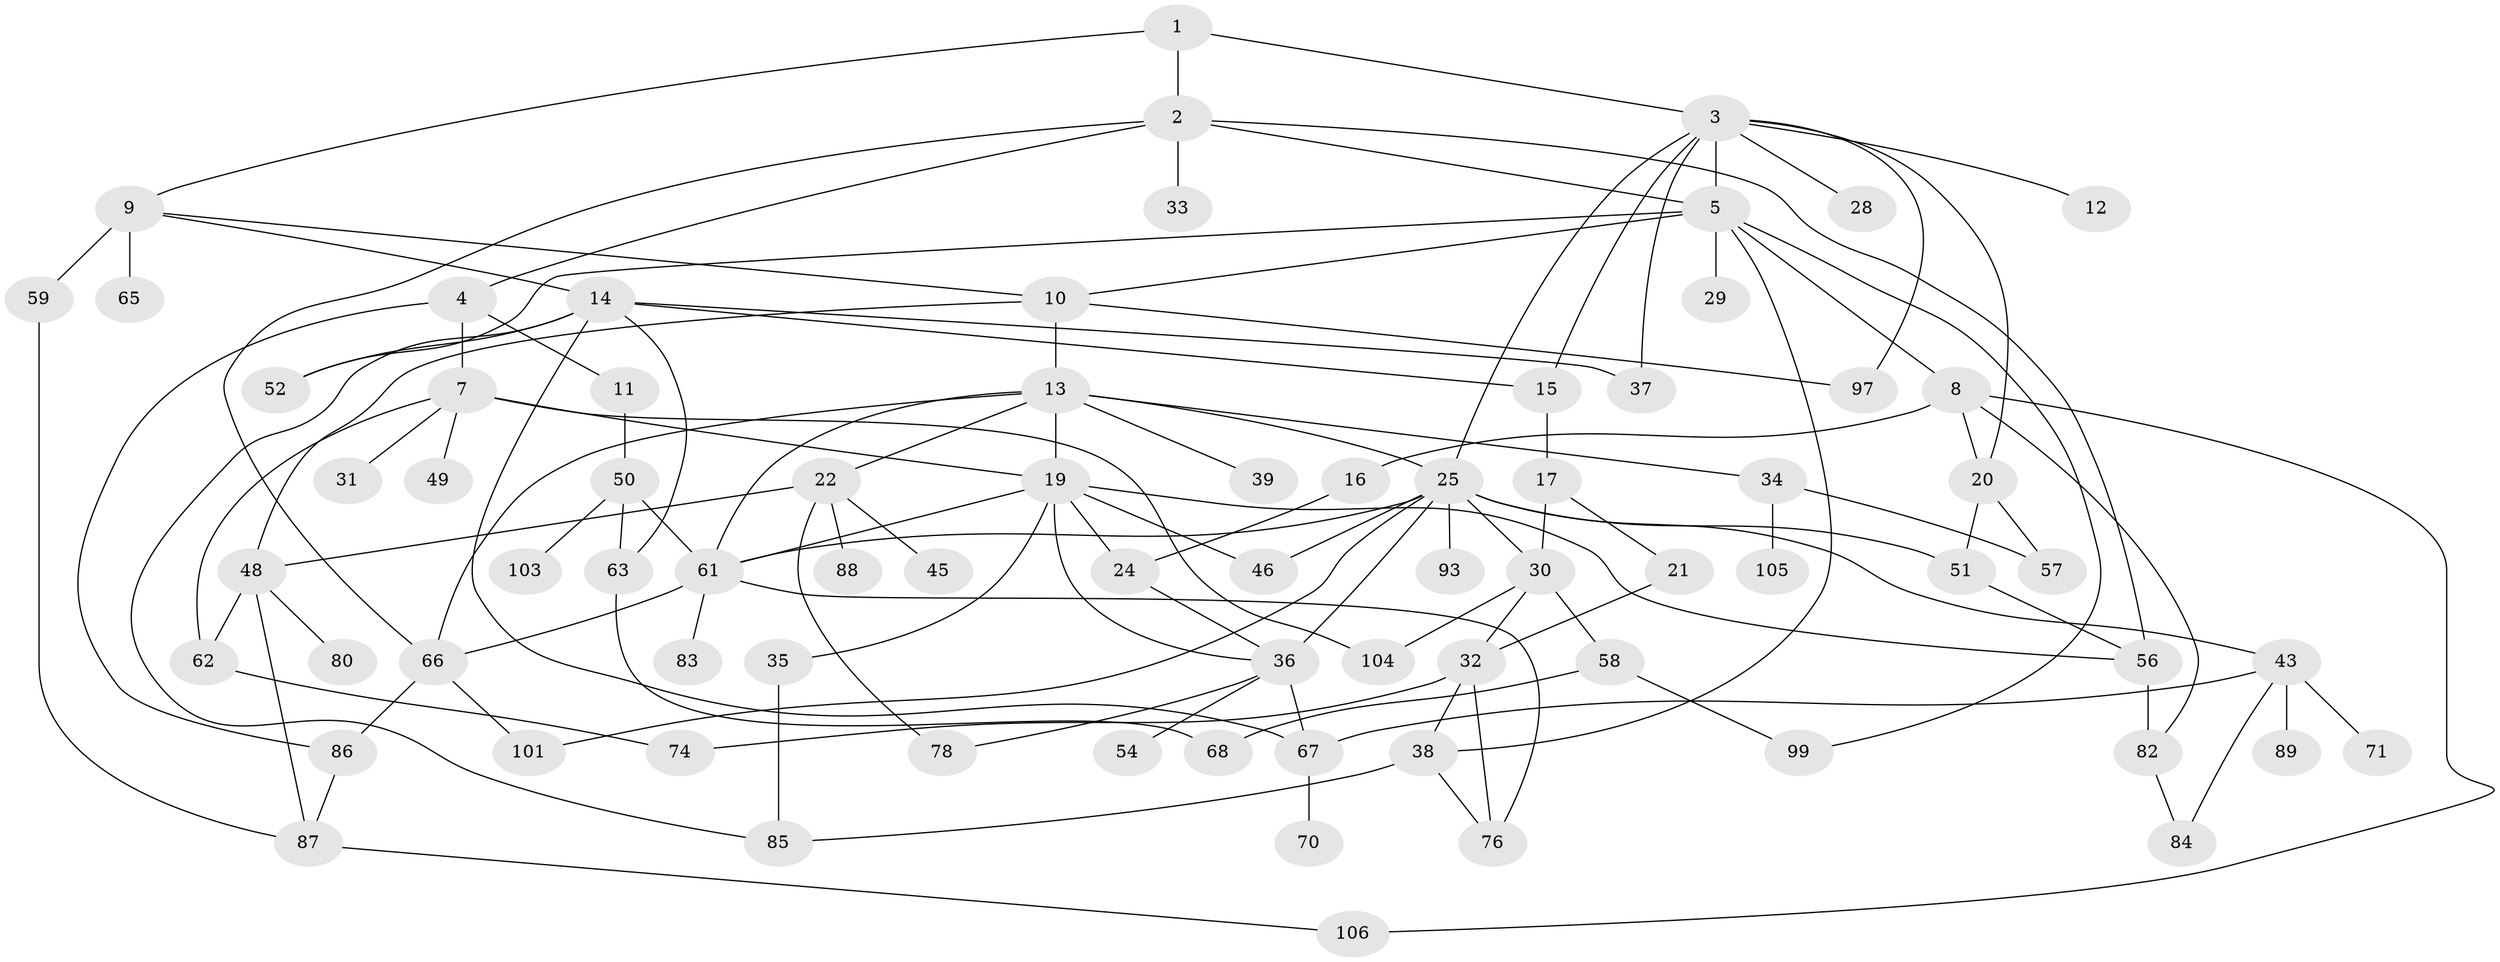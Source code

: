 // Generated by graph-tools (version 1.1) at 2025/23/03/03/25 07:23:34]
// undirected, 76 vertices, 121 edges
graph export_dot {
graph [start="1"]
  node [color=gray90,style=filled];
  1;
  2 [super="+73"];
  3 [super="+6"];
  4 [super="+41"];
  5 [super="+91"];
  7 [super="+23"];
  8;
  9 [super="+44"];
  10 [super="+27"];
  11;
  12;
  13 [super="+40"];
  14 [super="+18"];
  15 [super="+107"];
  16 [super="+75"];
  17;
  19 [super="+26"];
  20 [super="+79"];
  21;
  22 [super="+47"];
  24;
  25 [super="+42"];
  28;
  29;
  30 [super="+109"];
  31;
  32 [super="+53"];
  33;
  34;
  35;
  36 [super="+60"];
  37;
  38 [super="+96"];
  39;
  43;
  45;
  46 [super="+90"];
  48 [super="+72"];
  49;
  50 [super="+94"];
  51;
  52 [super="+55"];
  54;
  56 [super="+98"];
  57;
  58;
  59;
  61 [super="+77"];
  62;
  63 [super="+64"];
  65;
  66 [super="+100"];
  67 [super="+69"];
  68 [super="+108"];
  70;
  71;
  74;
  76 [super="+81"];
  78;
  80;
  82 [super="+92"];
  83;
  84;
  85 [super="+95"];
  86;
  87 [super="+102"];
  88;
  89;
  93;
  97;
  99;
  101;
  103;
  104;
  105;
  106;
  1 -- 2;
  1 -- 3;
  1 -- 9;
  2 -- 4;
  2 -- 33;
  2 -- 66;
  2 -- 5;
  2 -- 56;
  3 -- 5;
  3 -- 20;
  3 -- 15;
  3 -- 97;
  3 -- 37;
  3 -- 12;
  3 -- 28;
  3 -- 25;
  4 -- 7;
  4 -- 11;
  4 -- 86;
  5 -- 8;
  5 -- 29;
  5 -- 10;
  5 -- 99;
  5 -- 52;
  5 -- 38;
  7 -- 31;
  7 -- 49;
  7 -- 104;
  7 -- 19;
  7 -- 62;
  8 -- 16;
  8 -- 106;
  8 -- 20;
  8 -- 82;
  9 -- 10;
  9 -- 14;
  9 -- 65;
  9 -- 59;
  10 -- 13;
  10 -- 97;
  10 -- 48;
  11 -- 50 [weight=2];
  13 -- 19;
  13 -- 22;
  13 -- 25;
  13 -- 34;
  13 -- 39 [weight=2];
  13 -- 66 [weight=2];
  13 -- 61;
  14 -- 15;
  14 -- 52;
  14 -- 63;
  14 -- 37;
  14 -- 67;
  14 -- 85;
  15 -- 17;
  16 -- 24;
  17 -- 21;
  17 -- 30;
  19 -- 24;
  19 -- 35;
  19 -- 56;
  19 -- 61;
  19 -- 36;
  19 -- 46;
  20 -- 51;
  20 -- 57;
  21 -- 32;
  22 -- 45;
  22 -- 48 [weight=2];
  22 -- 88;
  22 -- 78;
  24 -- 36;
  25 -- 36;
  25 -- 46;
  25 -- 93;
  25 -- 51;
  25 -- 30;
  25 -- 101;
  25 -- 43;
  25 -- 61;
  30 -- 58;
  30 -- 104;
  30 -- 32;
  32 -- 38;
  32 -- 76;
  32 -- 74;
  34 -- 57;
  34 -- 105;
  35 -- 85;
  36 -- 54;
  36 -- 67;
  36 -- 78;
  38 -- 76;
  38 -- 85;
  43 -- 71;
  43 -- 84;
  43 -- 89;
  43 -- 67;
  48 -- 80;
  48 -- 62;
  48 -- 87;
  50 -- 61;
  50 -- 103;
  50 -- 63;
  51 -- 56;
  56 -- 82;
  58 -- 68;
  58 -- 99;
  59 -- 87;
  61 -- 83;
  61 -- 76;
  61 -- 66;
  62 -- 74;
  63 -- 68;
  66 -- 101;
  66 -- 86;
  67 -- 70;
  82 -- 84;
  86 -- 87;
  87 -- 106;
}
